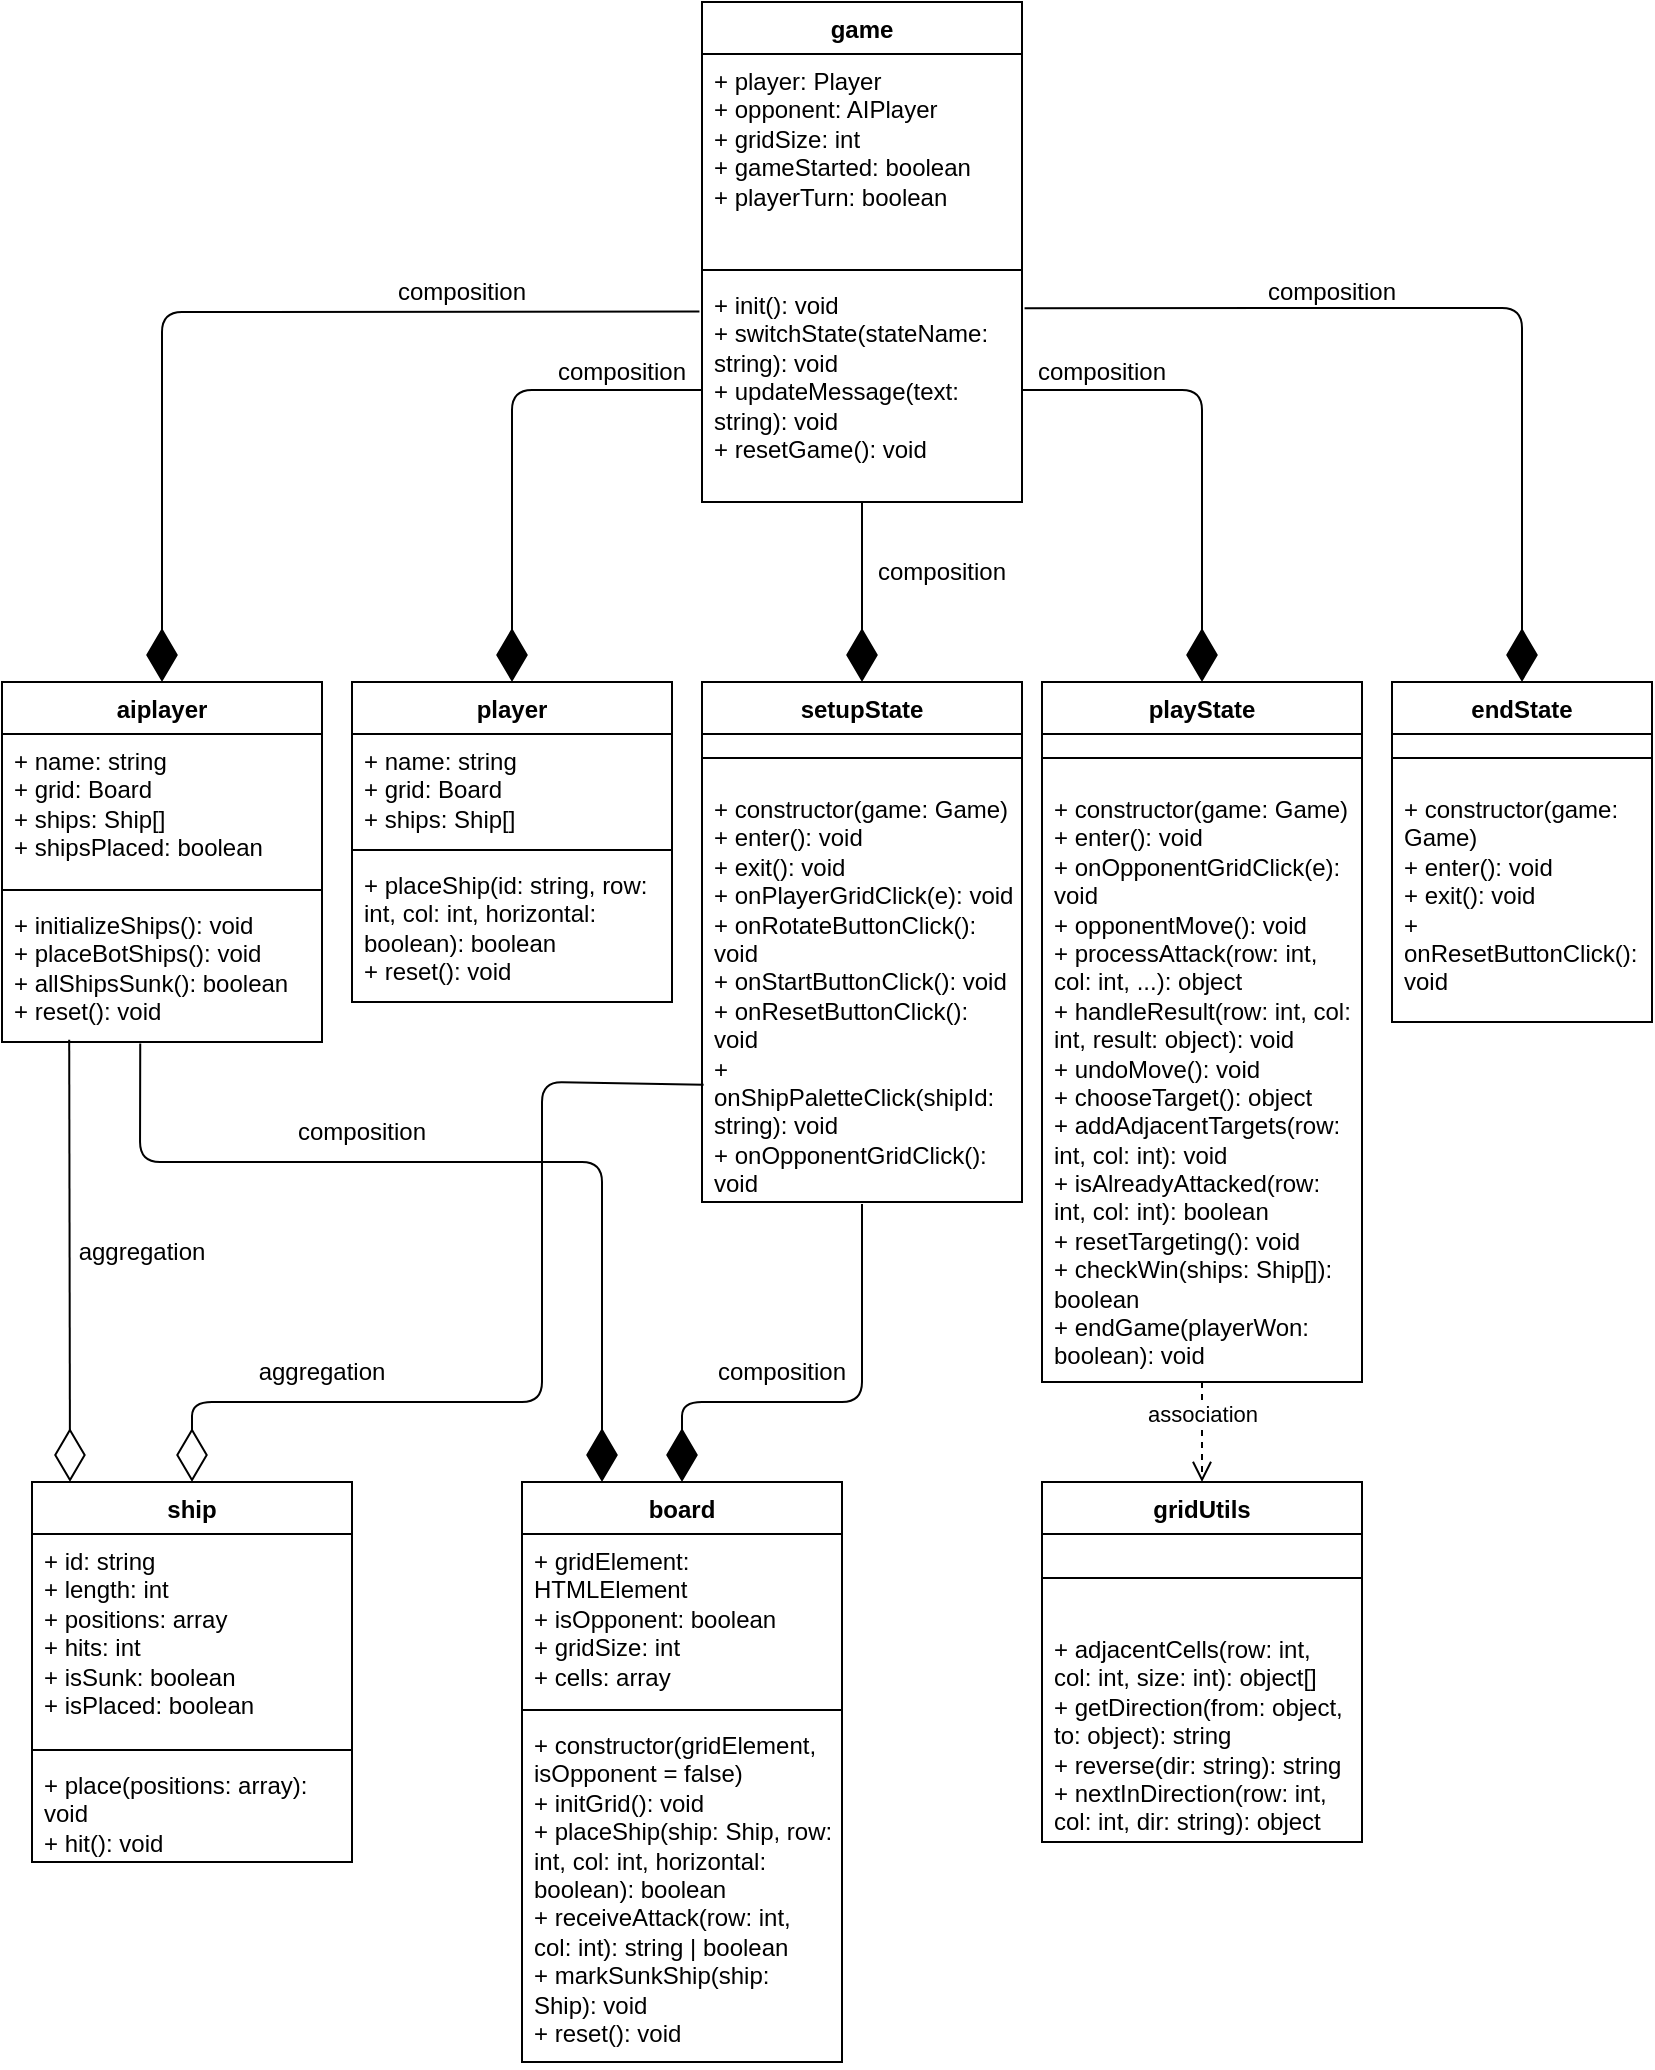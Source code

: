 <mxfile>
    <diagram id="vabYMPFkQnssgHv7mL40" name="Page-2">
        <mxGraphModel dx="1949" dy="1024" grid="1" gridSize="10" guides="1" tooltips="1" connect="1" arrows="1" fold="1" page="1" pageScale="1" pageWidth="850" pageHeight="1100" math="0" shadow="0">
            <root>
                <mxCell id="0"/>
                <mxCell id="1" parent="0"/>
                <mxCell id="3m-LJhXc09wbWOtRdhgQ-13" value="game" style="swimlane;fontStyle=1;align=center;verticalAlign=top;childLayout=stackLayout;horizontal=1;startSize=26;horizontalStack=0;resizeParent=1;resizeParentMax=0;resizeLast=0;collapsible=1;marginBottom=0;whiteSpace=wrap;html=1;" vertex="1" parent="1">
                    <mxGeometry x="360" y="20" width="160" height="250" as="geometry"/>
                </mxCell>
                <mxCell id="3m-LJhXc09wbWOtRdhgQ-14" value="+ player: Player&amp;nbsp;&lt;div&gt;+ opponent: AIPlayer&lt;/div&gt;&lt;div&gt;+ gridSize: int&lt;/div&gt;&lt;div&gt;+ gameStarted: boolean&lt;/div&gt;&lt;div&gt;+ playerTurn: boolean&lt;/div&gt;" style="text;strokeColor=none;fillColor=none;align=left;verticalAlign=top;spacingLeft=4;spacingRight=4;overflow=hidden;rotatable=0;points=[[0,0.5],[1,0.5]];portConstraint=eastwest;whiteSpace=wrap;html=1;" vertex="1" parent="3m-LJhXc09wbWOtRdhgQ-13">
                    <mxGeometry y="26" width="160" height="104" as="geometry"/>
                </mxCell>
                <mxCell id="3m-LJhXc09wbWOtRdhgQ-15" value="" style="line;strokeWidth=1;fillColor=none;align=left;verticalAlign=middle;spacingTop=-1;spacingLeft=3;spacingRight=3;rotatable=0;labelPosition=right;points=[];portConstraint=eastwest;strokeColor=inherit;" vertex="1" parent="3m-LJhXc09wbWOtRdhgQ-13">
                    <mxGeometry y="130" width="160" height="8" as="geometry"/>
                </mxCell>
                <mxCell id="3m-LJhXc09wbWOtRdhgQ-16" value="+ init(): void&lt;div&gt;+ switchState(stateName: string): void&lt;/div&gt;&lt;div&gt;+&amp;nbsp;&lt;span style=&quot;background-color: transparent;&quot;&gt;updateMessage(text: string): void&lt;/span&gt;&lt;/div&gt;&lt;div&gt;+ resetGame(): void&lt;/div&gt;" style="text;strokeColor=none;fillColor=none;align=left;verticalAlign=top;spacingLeft=4;spacingRight=4;overflow=hidden;rotatable=0;points=[[0,0.5],[1,0.5]];portConstraint=eastwest;whiteSpace=wrap;html=1;" vertex="1" parent="3m-LJhXc09wbWOtRdhgQ-13">
                    <mxGeometry y="138" width="160" height="112" as="geometry"/>
                </mxCell>
                <mxCell id="3m-LJhXc09wbWOtRdhgQ-21" value="player" style="swimlane;fontStyle=1;align=center;verticalAlign=top;childLayout=stackLayout;horizontal=1;startSize=26;horizontalStack=0;resizeParent=1;resizeParentMax=0;resizeLast=0;collapsible=1;marginBottom=0;whiteSpace=wrap;html=1;" vertex="1" parent="1">
                    <mxGeometry x="185" y="360" width="160" height="160" as="geometry"/>
                </mxCell>
                <mxCell id="3m-LJhXc09wbWOtRdhgQ-22" value="&lt;div&gt;&lt;font color=&quot;#000000&quot;&gt;+ name: string&lt;/font&gt;&lt;/div&gt;&lt;div&gt;&lt;font color=&quot;#000000&quot;&gt;+ grid: Board&lt;/font&gt;&lt;/div&gt;&lt;div&gt;&lt;font color=&quot;#000000&quot;&gt;+ ships: Ship[]&lt;/font&gt;&lt;/div&gt;" style="text;strokeColor=none;fillColor=none;align=left;verticalAlign=top;spacingLeft=4;spacingRight=4;overflow=hidden;rotatable=0;points=[[0,0.5],[1,0.5]];portConstraint=eastwest;whiteSpace=wrap;html=1;" vertex="1" parent="3m-LJhXc09wbWOtRdhgQ-21">
                    <mxGeometry y="26" width="160" height="54" as="geometry"/>
                </mxCell>
                <mxCell id="3m-LJhXc09wbWOtRdhgQ-23" value="" style="line;strokeWidth=1;fillColor=none;align=left;verticalAlign=middle;spacingTop=-1;spacingLeft=3;spacingRight=3;rotatable=0;labelPosition=right;points=[];portConstraint=eastwest;strokeColor=inherit;" vertex="1" parent="3m-LJhXc09wbWOtRdhgQ-21">
                    <mxGeometry y="80" width="160" height="8" as="geometry"/>
                </mxCell>
                <mxCell id="3m-LJhXc09wbWOtRdhgQ-24" value="&lt;div&gt;&lt;font color=&quot;#000000&quot;&gt;+ placeShip(id: string, row: int, col: int, horizontal: boolean): boolean&lt;/font&gt;&lt;/div&gt;&lt;div&gt;&lt;font color=&quot;#000000&quot;&gt;+ reset(): void&lt;/font&gt;&lt;/div&gt;" style="text;strokeColor=none;fillColor=none;align=left;verticalAlign=top;spacingLeft=4;spacingRight=4;overflow=hidden;rotatable=0;points=[[0,0.5],[1,0.5]];portConstraint=eastwest;whiteSpace=wrap;html=1;" vertex="1" parent="3m-LJhXc09wbWOtRdhgQ-21">
                    <mxGeometry y="88" width="160" height="72" as="geometry"/>
                </mxCell>
                <mxCell id="3m-LJhXc09wbWOtRdhgQ-25" value="aiplayer" style="swimlane;fontStyle=1;align=center;verticalAlign=top;childLayout=stackLayout;horizontal=1;startSize=26;horizontalStack=0;resizeParent=1;resizeParentMax=0;resizeLast=0;collapsible=1;marginBottom=0;whiteSpace=wrap;html=1;" vertex="1" parent="1">
                    <mxGeometry x="10" y="360" width="160" height="180" as="geometry"/>
                </mxCell>
                <mxCell id="3m-LJhXc09wbWOtRdhgQ-26" value="&lt;div&gt;&lt;font color=&quot;#000000&quot;&gt;+ name: string&lt;/font&gt;&lt;/div&gt;&lt;div&gt;&lt;font color=&quot;#000000&quot;&gt;+ grid: Board&lt;/font&gt;&lt;/div&gt;&lt;div&gt;&lt;font color=&quot;#000000&quot;&gt;+ ships: Ship[]&lt;/font&gt;&lt;/div&gt;&lt;div&gt;&lt;font color=&quot;#000000&quot;&gt;+ shipsPlaced: boolean&lt;/font&gt;&lt;/div&gt;" style="text;strokeColor=none;fillColor=none;align=left;verticalAlign=top;spacingLeft=4;spacingRight=4;overflow=hidden;rotatable=0;points=[[0,0.5],[1,0.5]];portConstraint=eastwest;whiteSpace=wrap;html=1;" vertex="1" parent="3m-LJhXc09wbWOtRdhgQ-25">
                    <mxGeometry y="26" width="160" height="74" as="geometry"/>
                </mxCell>
                <mxCell id="3m-LJhXc09wbWOtRdhgQ-27" value="" style="line;strokeWidth=1;fillColor=none;align=left;verticalAlign=middle;spacingTop=-1;spacingLeft=3;spacingRight=3;rotatable=0;labelPosition=right;points=[];portConstraint=eastwest;strokeColor=inherit;" vertex="1" parent="3m-LJhXc09wbWOtRdhgQ-25">
                    <mxGeometry y="100" width="160" height="8" as="geometry"/>
                </mxCell>
                <mxCell id="3m-LJhXc09wbWOtRdhgQ-28" value="&lt;div&gt;&lt;font color=&quot;#000000&quot;&gt;+ initializeShips(): void&lt;/font&gt;&lt;/div&gt;&lt;div&gt;&lt;font color=&quot;#000000&quot;&gt;+ placeBotShips(): void&lt;/font&gt;&lt;/div&gt;&lt;div&gt;&lt;font color=&quot;#000000&quot;&gt;+ allShipsSunk(): boolean&lt;/font&gt;&lt;/div&gt;&lt;div&gt;&lt;font color=&quot;#000000&quot;&gt;+ reset(): void&lt;/font&gt;&lt;/div&gt;" style="text;strokeColor=none;fillColor=none;align=left;verticalAlign=top;spacingLeft=4;spacingRight=4;overflow=hidden;rotatable=0;points=[[0,0.5],[1,0.5]];portConstraint=eastwest;whiteSpace=wrap;html=1;" vertex="1" parent="3m-LJhXc09wbWOtRdhgQ-25">
                    <mxGeometry y="108" width="160" height="72" as="geometry"/>
                </mxCell>
                <mxCell id="3m-LJhXc09wbWOtRdhgQ-29" value="board" style="swimlane;fontStyle=1;align=center;verticalAlign=top;childLayout=stackLayout;horizontal=1;startSize=26;horizontalStack=0;resizeParent=1;resizeParentMax=0;resizeLast=0;collapsible=1;marginBottom=0;whiteSpace=wrap;html=1;" vertex="1" parent="1">
                    <mxGeometry x="270" y="760" width="160" height="290" as="geometry"/>
                </mxCell>
                <mxCell id="3m-LJhXc09wbWOtRdhgQ-30" value="&lt;div&gt;&lt;font color=&quot;#000000&quot;&gt;+ gridElement: HTMLElement&lt;/font&gt;&lt;/div&gt;&lt;div&gt;&lt;font color=&quot;#000000&quot;&gt;+ isOpponent: boolean&lt;/font&gt;&lt;/div&gt;&lt;div&gt;&lt;font color=&quot;#000000&quot;&gt;+ gridSize: int&lt;/font&gt;&lt;/div&gt;&lt;div&gt;&lt;font color=&quot;#000000&quot;&gt;+ cells: array&lt;/font&gt;&lt;/div&gt;" style="text;strokeColor=none;fillColor=none;align=left;verticalAlign=top;spacingLeft=4;spacingRight=4;overflow=hidden;rotatable=0;points=[[0,0.5],[1,0.5]];portConstraint=eastwest;whiteSpace=wrap;html=1;" vertex="1" parent="3m-LJhXc09wbWOtRdhgQ-29">
                    <mxGeometry y="26" width="160" height="84" as="geometry"/>
                </mxCell>
                <mxCell id="3m-LJhXc09wbWOtRdhgQ-31" value="" style="line;strokeWidth=1;fillColor=none;align=left;verticalAlign=middle;spacingTop=-1;spacingLeft=3;spacingRight=3;rotatable=0;labelPosition=right;points=[];portConstraint=eastwest;strokeColor=inherit;" vertex="1" parent="3m-LJhXc09wbWOtRdhgQ-29">
                    <mxGeometry y="110" width="160" height="8" as="geometry"/>
                </mxCell>
                <mxCell id="3m-LJhXc09wbWOtRdhgQ-32" value="&lt;div&gt;&lt;font color=&quot;#000000&quot;&gt;+ constructor(gridElement, isOpponent = false)&lt;/font&gt;&lt;/div&gt;&lt;div&gt;&lt;font color=&quot;#000000&quot;&gt;+ initGrid(): void&lt;/font&gt;&lt;/div&gt;&lt;div&gt;&lt;font color=&quot;#000000&quot;&gt;+ placeShip(ship: Ship, row: int, col: int, horizontal: boolean): boolean&lt;/font&gt;&lt;/div&gt;&lt;div&gt;&lt;font color=&quot;#000000&quot;&gt;+ receiveAttack(row: int, col: int): string | boolean&lt;/font&gt;&lt;/div&gt;&lt;div&gt;&lt;font color=&quot;#000000&quot;&gt;+ markSunkShip(ship: Ship): void&lt;/font&gt;&lt;/div&gt;&lt;div&gt;&lt;font color=&quot;#000000&quot;&gt;+ reset(): void&lt;/font&gt;&lt;/div&gt;" style="text;strokeColor=none;fillColor=none;align=left;verticalAlign=top;spacingLeft=4;spacingRight=4;overflow=hidden;rotatable=0;points=[[0,0.5],[1,0.5]];portConstraint=eastwest;whiteSpace=wrap;html=1;" vertex="1" parent="3m-LJhXc09wbWOtRdhgQ-29">
                    <mxGeometry y="118" width="160" height="172" as="geometry"/>
                </mxCell>
                <mxCell id="3m-LJhXc09wbWOtRdhgQ-33" value="ship" style="swimlane;fontStyle=1;align=center;verticalAlign=top;childLayout=stackLayout;horizontal=1;startSize=26;horizontalStack=0;resizeParent=1;resizeParentMax=0;resizeLast=0;collapsible=1;marginBottom=0;whiteSpace=wrap;html=1;" vertex="1" parent="1">
                    <mxGeometry x="25" y="760" width="160" height="190" as="geometry"/>
                </mxCell>
                <mxCell id="3m-LJhXc09wbWOtRdhgQ-34" value="&lt;div&gt;&lt;font color=&quot;#000000&quot;&gt;+ id: string&lt;/font&gt;&lt;/div&gt;&lt;div&gt;&lt;font color=&quot;#000000&quot;&gt;+ length: int&lt;/font&gt;&lt;/div&gt;&lt;div&gt;&lt;font color=&quot;#000000&quot;&gt;+ positions: array&lt;/font&gt;&lt;/div&gt;&lt;div&gt;&lt;font color=&quot;#000000&quot;&gt;+ hits: int&lt;/font&gt;&lt;/div&gt;&lt;div&gt;&lt;font color=&quot;#000000&quot;&gt;+ isSunk: boolean&lt;/font&gt;&lt;/div&gt;&lt;div&gt;&lt;font color=&quot;#000000&quot;&gt;+ isPlaced: boolean&lt;/font&gt;&lt;/div&gt;" style="text;strokeColor=none;fillColor=none;align=left;verticalAlign=top;spacingLeft=4;spacingRight=4;overflow=hidden;rotatable=0;points=[[0,0.5],[1,0.5]];portConstraint=eastwest;whiteSpace=wrap;html=1;" vertex="1" parent="3m-LJhXc09wbWOtRdhgQ-33">
                    <mxGeometry y="26" width="160" height="104" as="geometry"/>
                </mxCell>
                <mxCell id="3m-LJhXc09wbWOtRdhgQ-35" value="" style="line;strokeWidth=1;fillColor=none;align=left;verticalAlign=middle;spacingTop=-1;spacingLeft=3;spacingRight=3;rotatable=0;labelPosition=right;points=[];portConstraint=eastwest;strokeColor=inherit;" vertex="1" parent="3m-LJhXc09wbWOtRdhgQ-33">
                    <mxGeometry y="130" width="160" height="8" as="geometry"/>
                </mxCell>
                <mxCell id="3m-LJhXc09wbWOtRdhgQ-36" value="&lt;div&gt;&lt;font color=&quot;#000000&quot;&gt;+ place(positions: array): void&lt;/font&gt;&lt;/div&gt;&lt;div&gt;&lt;font color=&quot;#000000&quot;&gt;+ hit(): void&lt;/font&gt;&lt;/div&gt;" style="text;strokeColor=none;fillColor=none;align=left;verticalAlign=top;spacingLeft=4;spacingRight=4;overflow=hidden;rotatable=0;points=[[0,0.5],[1,0.5]];portConstraint=eastwest;whiteSpace=wrap;html=1;" vertex="1" parent="3m-LJhXc09wbWOtRdhgQ-33">
                    <mxGeometry y="138" width="160" height="52" as="geometry"/>
                </mxCell>
                <mxCell id="3m-LJhXc09wbWOtRdhgQ-37" value="gridUtils" style="swimlane;fontStyle=1;align=center;verticalAlign=top;childLayout=stackLayout;horizontal=1;startSize=26;horizontalStack=0;resizeParent=1;resizeParentMax=0;resizeLast=0;collapsible=1;marginBottom=0;whiteSpace=wrap;html=1;" vertex="1" parent="1">
                    <mxGeometry x="530" y="760" width="160" height="180" as="geometry"/>
                </mxCell>
                <mxCell id="3m-LJhXc09wbWOtRdhgQ-39" value="" style="line;strokeWidth=1;fillColor=none;align=left;verticalAlign=middle;spacingTop=-1;spacingLeft=3;spacingRight=3;rotatable=0;labelPosition=right;points=[];portConstraint=eastwest;strokeColor=inherit;" vertex="1" parent="3m-LJhXc09wbWOtRdhgQ-37">
                    <mxGeometry y="26" width="160" height="44" as="geometry"/>
                </mxCell>
                <mxCell id="3m-LJhXc09wbWOtRdhgQ-40" value="&lt;div&gt;&lt;font color=&quot;#000000&quot;&gt;+ adjacentCells(row: int, col: int, size: int): object[]&lt;/font&gt;&lt;/div&gt;&lt;div&gt;&lt;font color=&quot;#000000&quot;&gt;+ getDirection(from: object, to: object): string&lt;/font&gt;&lt;/div&gt;&lt;div&gt;&lt;font color=&quot;#000000&quot;&gt;+ reverse(dir: string): string&lt;/font&gt;&lt;/div&gt;&lt;div&gt;&lt;font color=&quot;#000000&quot;&gt;+ nextInDirection(row: int, col: int, dir: string): object&lt;/font&gt;&lt;/div&gt;" style="text;strokeColor=none;fillColor=none;align=left;verticalAlign=top;spacingLeft=4;spacingRight=4;overflow=hidden;rotatable=0;points=[[0,0.5],[1,0.5]];portConstraint=eastwest;whiteSpace=wrap;html=1;" vertex="1" parent="3m-LJhXc09wbWOtRdhgQ-37">
                    <mxGeometry y="70" width="160" height="110" as="geometry"/>
                </mxCell>
                <mxCell id="3m-LJhXc09wbWOtRdhgQ-42" value="setupState" style="swimlane;fontStyle=1;align=center;verticalAlign=top;childLayout=stackLayout;horizontal=1;startSize=26;horizontalStack=0;resizeParent=1;resizeParentMax=0;resizeLast=0;collapsible=1;marginBottom=0;whiteSpace=wrap;html=1;" vertex="1" parent="1">
                    <mxGeometry x="360" y="360" width="160" height="260" as="geometry"/>
                </mxCell>
                <mxCell id="3m-LJhXc09wbWOtRdhgQ-44" value="" style="line;strokeWidth=1;fillColor=none;align=left;verticalAlign=middle;spacingTop=-1;spacingLeft=3;spacingRight=3;rotatable=0;labelPosition=right;points=[];portConstraint=eastwest;strokeColor=inherit;" vertex="1" parent="3m-LJhXc09wbWOtRdhgQ-42">
                    <mxGeometry y="26" width="160" height="24" as="geometry"/>
                </mxCell>
                <mxCell id="3m-LJhXc09wbWOtRdhgQ-45" value="&lt;div&gt;&lt;div&gt;&lt;font color=&quot;#000000&quot;&gt;+ constructor(game: Game)&lt;/font&gt;&lt;/div&gt;&lt;div&gt;&lt;font color=&quot;#000000&quot;&gt;+ enter(): void&lt;/font&gt;&lt;/div&gt;&lt;div&gt;&lt;font color=&quot;#000000&quot;&gt;+ exit(): void&lt;/font&gt;&lt;/div&gt;&lt;div&gt;&lt;font color=&quot;#000000&quot;&gt;+ onPlayerGridClick(e): void&lt;/font&gt;&lt;/div&gt;&lt;div&gt;&lt;font color=&quot;#000000&quot;&gt;+ onRotateButtonClick(): void&lt;/font&gt;&lt;/div&gt;&lt;div&gt;&lt;font color=&quot;#000000&quot;&gt;+ onStartButtonClick(): void&lt;/font&gt;&lt;/div&gt;&lt;div&gt;&lt;font color=&quot;#000000&quot;&gt;+ onResetButtonClick(): void&lt;/font&gt;&lt;/div&gt;&lt;div&gt;&lt;font color=&quot;#000000&quot;&gt;+ onShipPaletteClick(shipId: string): void&lt;/font&gt;&lt;/div&gt;&lt;div&gt;&lt;font color=&quot;#000000&quot;&gt;+ onOpponentGridClick(): void&lt;/font&gt;&lt;/div&gt;&lt;/div&gt;&lt;div&gt;&lt;br&gt;&lt;/div&gt;" style="text;strokeColor=none;fillColor=none;align=left;verticalAlign=top;spacingLeft=4;spacingRight=4;overflow=hidden;rotatable=0;points=[[0,0.5],[1,0.5]];portConstraint=eastwest;whiteSpace=wrap;html=1;" vertex="1" parent="3m-LJhXc09wbWOtRdhgQ-42">
                    <mxGeometry y="50" width="160" height="210" as="geometry"/>
                </mxCell>
                <mxCell id="3m-LJhXc09wbWOtRdhgQ-46" value="endState" style="swimlane;fontStyle=1;align=center;verticalAlign=top;childLayout=stackLayout;horizontal=1;startSize=26;horizontalStack=0;resizeParent=1;resizeParentMax=0;resizeLast=0;collapsible=1;marginBottom=0;whiteSpace=wrap;html=1;" vertex="1" parent="1">
                    <mxGeometry x="705" y="360" width="130" height="170" as="geometry"/>
                </mxCell>
                <mxCell id="3m-LJhXc09wbWOtRdhgQ-47" value="" style="line;strokeWidth=1;fillColor=none;align=left;verticalAlign=middle;spacingTop=-1;spacingLeft=3;spacingRight=3;rotatable=0;labelPosition=right;points=[];portConstraint=eastwest;strokeColor=inherit;" vertex="1" parent="3m-LJhXc09wbWOtRdhgQ-46">
                    <mxGeometry y="26" width="130" height="24" as="geometry"/>
                </mxCell>
                <mxCell id="3m-LJhXc09wbWOtRdhgQ-48" value="&lt;div&gt;&lt;div&gt;&lt;font color=&quot;#000000&quot;&gt;+ constructor(game: Game)&lt;/font&gt;&lt;/div&gt;&lt;div&gt;&lt;font color=&quot;#000000&quot;&gt;+ enter(): void&lt;/font&gt;&lt;/div&gt;&lt;div&gt;&lt;font color=&quot;#000000&quot;&gt;+ exit(): void&lt;/font&gt;&lt;/div&gt;&lt;div&gt;&lt;font color=&quot;#000000&quot;&gt;+ onResetButtonClick(): void&lt;/font&gt;&lt;/div&gt;&lt;/div&gt;&lt;div&gt;&lt;br&gt;&lt;/div&gt;" style="text;strokeColor=none;fillColor=none;align=left;verticalAlign=top;spacingLeft=4;spacingRight=4;overflow=hidden;rotatable=0;points=[[0,0.5],[1,0.5]];portConstraint=eastwest;whiteSpace=wrap;html=1;" vertex="1" parent="3m-LJhXc09wbWOtRdhgQ-46">
                    <mxGeometry y="50" width="130" height="120" as="geometry"/>
                </mxCell>
                <mxCell id="3m-LJhXc09wbWOtRdhgQ-49" value="playState" style="swimlane;fontStyle=1;align=center;verticalAlign=top;childLayout=stackLayout;horizontal=1;startSize=26;horizontalStack=0;resizeParent=1;resizeParentMax=0;resizeLast=0;collapsible=1;marginBottom=0;whiteSpace=wrap;html=1;" vertex="1" parent="1">
                    <mxGeometry x="530" y="360" width="160" height="350" as="geometry"/>
                </mxCell>
                <mxCell id="3m-LJhXc09wbWOtRdhgQ-50" value="" style="line;strokeWidth=1;fillColor=none;align=left;verticalAlign=middle;spacingTop=-1;spacingLeft=3;spacingRight=3;rotatable=0;labelPosition=right;points=[];portConstraint=eastwest;strokeColor=inherit;" vertex="1" parent="3m-LJhXc09wbWOtRdhgQ-49">
                    <mxGeometry y="26" width="160" height="24" as="geometry"/>
                </mxCell>
                <mxCell id="3m-LJhXc09wbWOtRdhgQ-51" value="&lt;div&gt;&lt;div&gt;&lt;div&gt;&lt;font color=&quot;#000000&quot;&gt;+ constructor(game: Game)&lt;/font&gt;&lt;/div&gt;&lt;div&gt;&lt;font color=&quot;#000000&quot;&gt;+ enter(): void&lt;/font&gt;&lt;/div&gt;&lt;div&gt;&lt;font color=&quot;#000000&quot;&gt;+ onOpponentGridClick(e): void&lt;/font&gt;&lt;/div&gt;&lt;div&gt;&lt;font color=&quot;#000000&quot;&gt;+ opponentMove(): void&lt;/font&gt;&lt;/div&gt;&lt;div&gt;&lt;font color=&quot;#000000&quot;&gt;+ processAttack(row: int, col: int, ...): object&lt;/font&gt;&lt;/div&gt;&lt;div&gt;&lt;font color=&quot;#000000&quot;&gt;+ handleResult(row: int, col: int, result: object): void&lt;/font&gt;&lt;/div&gt;&lt;div&gt;&lt;font color=&quot;#000000&quot;&gt;+ undoMove(): void&lt;/font&gt;&lt;/div&gt;&lt;div&gt;&lt;font color=&quot;#000000&quot;&gt;+ chooseTarget(): object&lt;/font&gt;&lt;/div&gt;&lt;div&gt;&lt;font color=&quot;#000000&quot;&gt;+ addAdjacentTargets(row: int, col: int): void&lt;/font&gt;&lt;/div&gt;&lt;div&gt;&lt;font color=&quot;#000000&quot;&gt;+ isAlreadyAttacked(row: int, col: int): boolean&lt;/font&gt;&lt;/div&gt;&lt;div&gt;&lt;font color=&quot;#000000&quot;&gt;+ resetTargeting(): void&lt;/font&gt;&lt;/div&gt;&lt;div&gt;&lt;font color=&quot;#000000&quot;&gt;+ checkWin(ships: Ship[]): boolean&lt;/font&gt;&lt;/div&gt;&lt;div&gt;&lt;font color=&quot;#000000&quot;&gt;+ endGame(playerWon: boolean): void&lt;/font&gt;&lt;/div&gt;&lt;/div&gt;&lt;/div&gt;&lt;div&gt;&lt;br&gt;&lt;/div&gt;" style="text;strokeColor=none;fillColor=none;align=left;verticalAlign=top;spacingLeft=4;spacingRight=4;overflow=hidden;rotatable=0;points=[[0,0.5],[1,0.5]];portConstraint=eastwest;whiteSpace=wrap;html=1;" vertex="1" parent="3m-LJhXc09wbWOtRdhgQ-49">
                    <mxGeometry y="50" width="160" height="300" as="geometry"/>
                </mxCell>
                <mxCell id="3m-LJhXc09wbWOtRdhgQ-60" value="" style="endArrow=diamondThin;endFill=1;endSize=24;html=1;entryX=0.5;entryY=0;entryDx=0;entryDy=0;" edge="1" parent="1" source="3m-LJhXc09wbWOtRdhgQ-16" target="3m-LJhXc09wbWOtRdhgQ-42">
                    <mxGeometry width="160" relative="1" as="geometry">
                        <mxPoint x="260" y="300" as="sourcePoint"/>
                        <mxPoint x="420" y="300" as="targetPoint"/>
                    </mxGeometry>
                </mxCell>
                <mxCell id="3m-LJhXc09wbWOtRdhgQ-61" value="" style="endArrow=diamondThin;endFill=1;endSize=24;html=1;entryX=0.5;entryY=0;entryDx=0;entryDy=0;exitX=0;exitY=0.5;exitDx=0;exitDy=0;" edge="1" parent="1" source="3m-LJhXc09wbWOtRdhgQ-16" target="3m-LJhXc09wbWOtRdhgQ-21">
                    <mxGeometry width="160" relative="1" as="geometry">
                        <mxPoint x="450" y="280" as="sourcePoint"/>
                        <mxPoint x="450" y="370" as="targetPoint"/>
                        <Array as="points">
                            <mxPoint x="265" y="214"/>
                        </Array>
                    </mxGeometry>
                </mxCell>
                <mxCell id="3m-LJhXc09wbWOtRdhgQ-62" value="" style="endArrow=diamondThin;endFill=1;endSize=24;html=1;entryX=0.5;entryY=0;entryDx=0;entryDy=0;exitX=-0.008;exitY=0.15;exitDx=0;exitDy=0;exitPerimeter=0;" edge="1" parent="1" source="3m-LJhXc09wbWOtRdhgQ-16" target="3m-LJhXc09wbWOtRdhgQ-25">
                    <mxGeometry width="160" relative="1" as="geometry">
                        <mxPoint x="460" y="290" as="sourcePoint"/>
                        <mxPoint x="460" y="380" as="targetPoint"/>
                        <Array as="points">
                            <mxPoint x="90" y="175"/>
                        </Array>
                    </mxGeometry>
                </mxCell>
                <mxCell id="3m-LJhXc09wbWOtRdhgQ-63" value="" style="endArrow=diamondThin;endFill=1;endSize=24;html=1;entryX=0.5;entryY=0;entryDx=0;entryDy=0;exitX=1;exitY=0.5;exitDx=0;exitDy=0;" edge="1" parent="1" source="3m-LJhXc09wbWOtRdhgQ-16" target="3m-LJhXc09wbWOtRdhgQ-49">
                    <mxGeometry width="160" relative="1" as="geometry">
                        <mxPoint x="470" y="300" as="sourcePoint"/>
                        <mxPoint x="470" y="390" as="targetPoint"/>
                        <Array as="points">
                            <mxPoint x="610" y="214"/>
                        </Array>
                    </mxGeometry>
                </mxCell>
                <mxCell id="3m-LJhXc09wbWOtRdhgQ-64" value="" style="endArrow=diamondThin;endFill=1;endSize=24;html=1;entryX=0.5;entryY=0;entryDx=0;entryDy=0;exitX=1.008;exitY=0.135;exitDx=0;exitDy=0;exitPerimeter=0;" edge="1" parent="1" source="3m-LJhXc09wbWOtRdhgQ-16" target="3m-LJhXc09wbWOtRdhgQ-46">
                    <mxGeometry width="160" relative="1" as="geometry">
                        <mxPoint x="480" y="310" as="sourcePoint"/>
                        <mxPoint x="480" y="400" as="targetPoint"/>
                        <Array as="points">
                            <mxPoint x="770" y="173"/>
                        </Array>
                    </mxGeometry>
                </mxCell>
                <mxCell id="3m-LJhXc09wbWOtRdhgQ-65" value="" style="endArrow=diamondThin;endFill=1;endSize=24;html=1;entryX=0.5;entryY=0;entryDx=0;entryDy=0;exitX=0.5;exitY=1.005;exitDx=0;exitDy=0;exitPerimeter=0;" edge="1" parent="1" source="3m-LJhXc09wbWOtRdhgQ-45" target="3m-LJhXc09wbWOtRdhgQ-29">
                    <mxGeometry width="160" relative="1" as="geometry">
                        <mxPoint x="490" y="320" as="sourcePoint"/>
                        <mxPoint x="490" y="410" as="targetPoint"/>
                        <Array as="points">
                            <mxPoint x="440" y="680"/>
                            <mxPoint x="440" y="720"/>
                            <mxPoint x="350" y="720"/>
                        </Array>
                    </mxGeometry>
                </mxCell>
                <mxCell id="3m-LJhXc09wbWOtRdhgQ-66" value="" style="endArrow=diamondThin;endFill=0;endSize=24;html=1;exitX=0.005;exitY=0.721;exitDx=0;exitDy=0;exitPerimeter=0;entryX=0.5;entryY=0;entryDx=0;entryDy=0;" edge="1" parent="1" source="3m-LJhXc09wbWOtRdhgQ-45" target="3m-LJhXc09wbWOtRdhgQ-33">
                    <mxGeometry width="160" relative="1" as="geometry">
                        <mxPoint x="180" y="640" as="sourcePoint"/>
                        <mxPoint x="340" y="640" as="targetPoint"/>
                        <Array as="points">
                            <mxPoint x="280" y="560"/>
                            <mxPoint x="280" y="620"/>
                            <mxPoint x="280" y="720"/>
                            <mxPoint x="105" y="720"/>
                        </Array>
                    </mxGeometry>
                </mxCell>
                <mxCell id="3m-LJhXc09wbWOtRdhgQ-67" value="" style="endArrow=diamondThin;endFill=1;endSize=24;html=1;exitX=0.432;exitY=1.01;exitDx=0;exitDy=0;exitPerimeter=0;entryX=0.25;entryY=0;entryDx=0;entryDy=0;" edge="1" parent="1" source="3m-LJhXc09wbWOtRdhgQ-28" target="3m-LJhXc09wbWOtRdhgQ-29">
                    <mxGeometry width="160" relative="1" as="geometry">
                        <mxPoint x="120" y="630" as="sourcePoint"/>
                        <mxPoint x="280" y="630" as="targetPoint"/>
                        <Array as="points">
                            <mxPoint x="79" y="600"/>
                            <mxPoint x="240" y="600"/>
                            <mxPoint x="310" y="600"/>
                        </Array>
                    </mxGeometry>
                </mxCell>
                <mxCell id="3m-LJhXc09wbWOtRdhgQ-68" value="" style="endArrow=diamondThin;endFill=0;endSize=24;html=1;exitX=0.21;exitY=0.984;exitDx=0;exitDy=0;exitPerimeter=0;" edge="1" parent="1" source="3m-LJhXc09wbWOtRdhgQ-28">
                    <mxGeometry width="160" relative="1" as="geometry">
                        <mxPoint x="120" y="630" as="sourcePoint"/>
                        <mxPoint x="44" y="760" as="targetPoint"/>
                    </mxGeometry>
                </mxCell>
                <mxCell id="3m-LJhXc09wbWOtRdhgQ-69" value="association" style="html=1;verticalAlign=bottom;endArrow=open;dashed=1;endSize=8;curved=0;rounded=0;entryX=0.5;entryY=0;entryDx=0;entryDy=0;" edge="1" parent="1" target="3m-LJhXc09wbWOtRdhgQ-37">
                    <mxGeometry relative="1" as="geometry">
                        <mxPoint x="610" y="710" as="sourcePoint"/>
                        <mxPoint x="430" y="670" as="targetPoint"/>
                    </mxGeometry>
                </mxCell>
                <mxCell id="3m-LJhXc09wbWOtRdhgQ-70" value="composition" style="text;html=1;align=center;verticalAlign=middle;whiteSpace=wrap;rounded=0;" vertex="1" parent="1">
                    <mxGeometry x="160" y="570" width="60" height="30" as="geometry"/>
                </mxCell>
                <mxCell id="3m-LJhXc09wbWOtRdhgQ-72" value="aggregation" style="text;html=1;align=center;verticalAlign=middle;whiteSpace=wrap;rounded=0;" vertex="1" parent="1">
                    <mxGeometry x="140" y="690" width="60" height="30" as="geometry"/>
                </mxCell>
                <mxCell id="3m-LJhXc09wbWOtRdhgQ-73" value="aggregation" style="text;html=1;align=center;verticalAlign=middle;whiteSpace=wrap;rounded=0;" vertex="1" parent="1">
                    <mxGeometry x="50" y="630" width="60" height="30" as="geometry"/>
                </mxCell>
                <mxCell id="3m-LJhXc09wbWOtRdhgQ-74" value="composition" style="text;html=1;align=center;verticalAlign=middle;whiteSpace=wrap;rounded=0;" vertex="1" parent="1">
                    <mxGeometry x="370" y="690" width="60" height="30" as="geometry"/>
                </mxCell>
                <mxCell id="3m-LJhXc09wbWOtRdhgQ-75" value="composition" style="text;html=1;align=center;verticalAlign=middle;whiteSpace=wrap;rounded=0;" vertex="1" parent="1">
                    <mxGeometry x="450" y="290" width="60" height="30" as="geometry"/>
                </mxCell>
                <mxCell id="3m-LJhXc09wbWOtRdhgQ-76" value="composition" style="text;html=1;align=center;verticalAlign=middle;whiteSpace=wrap;rounded=0;" vertex="1" parent="1">
                    <mxGeometry x="530" y="190" width="60" height="30" as="geometry"/>
                </mxCell>
                <mxCell id="3m-LJhXc09wbWOtRdhgQ-77" value="composition" style="text;html=1;align=center;verticalAlign=middle;whiteSpace=wrap;rounded=0;" vertex="1" parent="1">
                    <mxGeometry x="645" y="150" width="60" height="30" as="geometry"/>
                </mxCell>
                <mxCell id="3m-LJhXc09wbWOtRdhgQ-78" value="composition" style="text;html=1;align=center;verticalAlign=middle;whiteSpace=wrap;rounded=0;" vertex="1" parent="1">
                    <mxGeometry x="290" y="190" width="60" height="30" as="geometry"/>
                </mxCell>
                <mxCell id="3m-LJhXc09wbWOtRdhgQ-79" value="composition" style="text;html=1;align=center;verticalAlign=middle;whiteSpace=wrap;rounded=0;" vertex="1" parent="1">
                    <mxGeometry x="210" y="150" width="60" height="30" as="geometry"/>
                </mxCell>
            </root>
        </mxGraphModel>
    </diagram>
</mxfile>